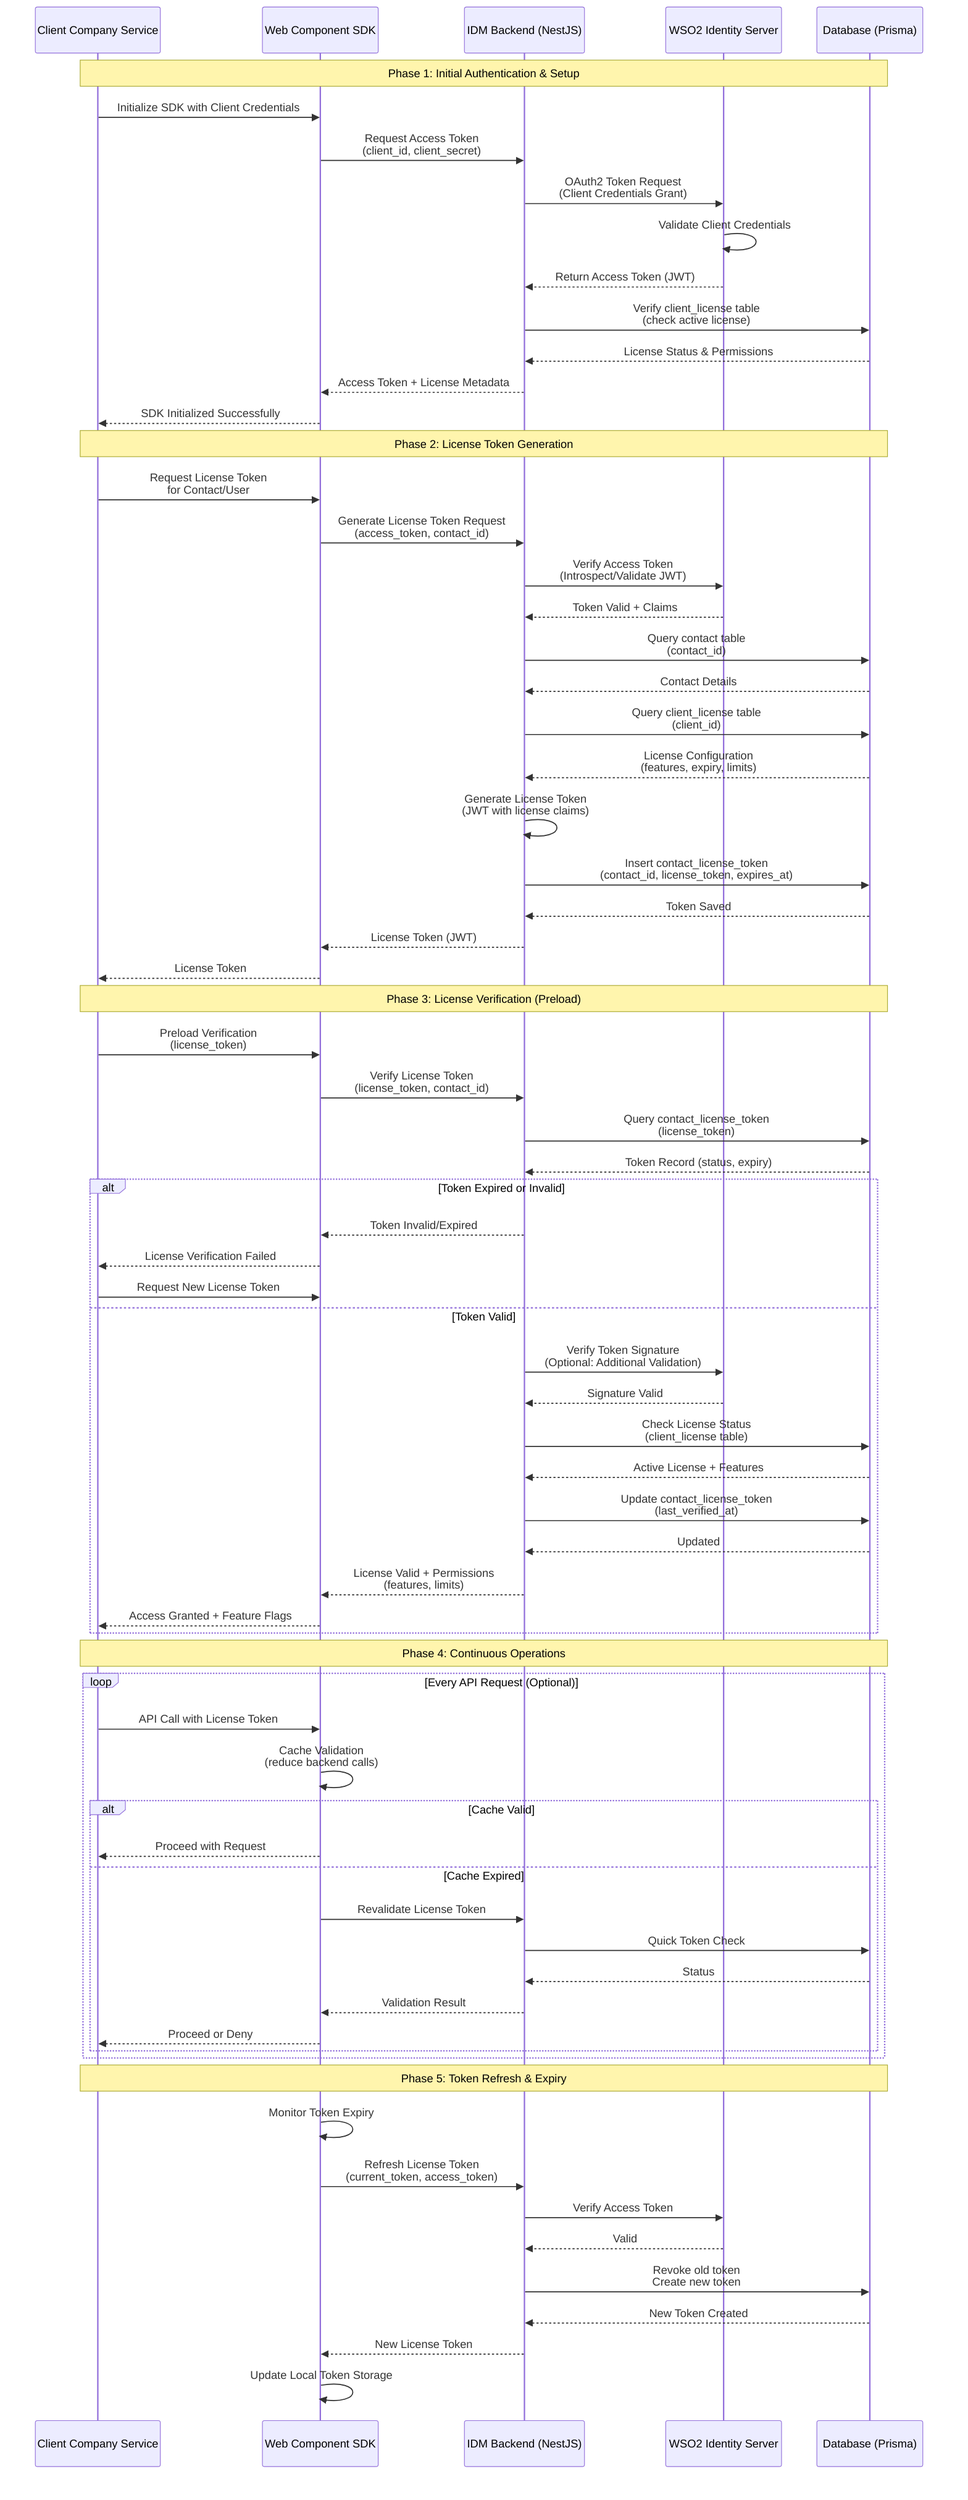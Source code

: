 sequenceDiagram
    participant Client as Client Company Service
    participant SDK as Web Component SDK
    participant IDM as IDM Backend (NestJS)
    participant WSO2 as WSO2 Identity Server
    participant DB as Database (Prisma)
    
    Note over Client,DB: Phase 1: Initial Authentication & Setup
    
    Client->>SDK: Initialize SDK with Client Credentials
    SDK->>IDM: Request Access Token<br/>(client_id, client_secret)
    IDM->>WSO2: OAuth2 Token Request<br/>(Client Credentials Grant)
    WSO2->>WSO2: Validate Client Credentials
    WSO2-->>IDM: Return Access Token (JWT)
    IDM->>DB: Verify client_license table<br/>(check active license)
    DB-->>IDM: License Status & Permissions
    IDM-->>SDK: Access Token + License Metadata
    SDK-->>Client: SDK Initialized Successfully
    
    Note over Client,DB: Phase 2: License Token Generation
    
    Client->>SDK: Request License Token<br/>for Contact/User
    SDK->>IDM: Generate License Token Request<br/>(access_token, contact_id)
    IDM->>WSO2: Verify Access Token<br/>(Introspect/Validate JWT)
    WSO2-->>IDM: Token Valid + Claims
    
    IDM->>DB: Query contact table<br/>(contact_id)
    DB-->>IDM: Contact Details
    
    IDM->>DB: Query client_license table<br/>(client_id)
    DB-->>IDM: License Configuration<br/>(features, expiry, limits)
    
    IDM->>IDM: Generate License Token<br/>(JWT with license claims)
    
    IDM->>DB: Insert contact_license_token<br/>(contact_id, license_token, expires_at)
    DB-->>IDM: Token Saved
    
    IDM-->>SDK: License Token (JWT)
    SDK-->>Client: License Token
    
    Note over Client,DB: Phase 3: License Verification (Preload)
    
    Client->>SDK: Preload Verification<br/>(license_token)
    SDK->>IDM: Verify License Token<br/>(license_token, contact_id)
    
    IDM->>DB: Query contact_license_token<br/>(license_token)
    DB-->>IDM: Token Record (status, expiry)
    
    alt Token Expired or Invalid
        IDM-->>SDK: Token Invalid/Expired
        SDK-->>Client: License Verification Failed
        Client->>SDK: Request New License Token
    else Token Valid
        IDM->>WSO2: Verify Token Signature<br/>(Optional: Additional Validation)
        WSO2-->>IDM: Signature Valid
        
        IDM->>DB: Check License Status<br/>(client_license table)
        DB-->>IDM: Active License + Features
        
        IDM->>DB: Update contact_license_token<br/>(last_verified_at)
        DB-->>IDM: Updated
        
        IDM-->>SDK: License Valid + Permissions<br/>(features, limits)
        SDK-->>Client: Access Granted + Feature Flags
    end
    
    Note over Client,DB: Phase 4: Continuous Operations
    
    loop Every API Request (Optional)
        Client->>SDK: API Call with License Token
        SDK->>SDK: Cache Validation<br/>(reduce backend calls)
        alt Cache Valid
            SDK-->>Client: Proceed with Request
        else Cache Expired
            SDK->>IDM: Revalidate License Token
            IDM->>DB: Quick Token Check
            DB-->>IDM: Status
            IDM-->>SDK: Validation Result
            SDK-->>Client: Proceed or Deny
        end
    end
    
    Note over Client,DB: Phase 5: Token Refresh & Expiry
    
    SDK->>SDK: Monitor Token Expiry
    SDK->>IDM: Refresh License Token<br/>(current_token, access_token)
    IDM->>WSO2: Verify Access Token
    WSO2-->>IDM: Valid
    IDM->>DB: Revoke old token<br/>Create new token
    DB-->>IDM: New Token Created
    IDM-->>SDK: New License Token
    SDK->>SDK: Update Local Token Storage
